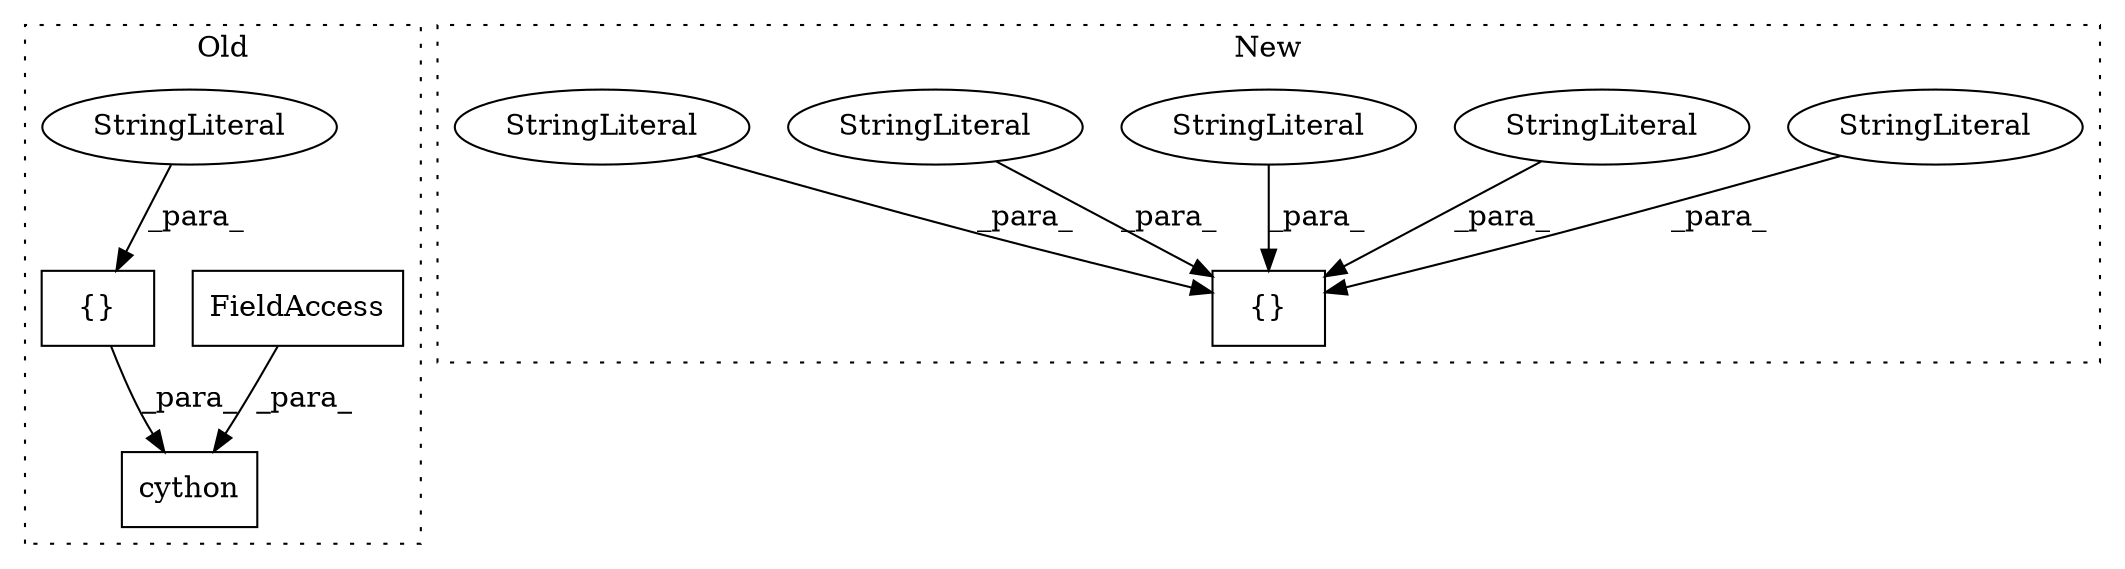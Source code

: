 digraph G {
subgraph cluster0 {
1 [label="cython" a="32" s="607,654" l="7,1" shape="box"];
3 [label="{}" a="4" s="626,643" l="1,1" shape="box"];
4 [label="FieldAccess" a="22" s="645" l="9" shape="box"];
5 [label="StringLiteral" a="45" s="627" l="16" shape="ellipse"];
label = "Old";
style="dotted";
}
subgraph cluster1 {
2 [label="{}" a="4" s="521,641" l="1,1" shape="box"];
6 [label="StringLiteral" a="45" s="583" l="14" shape="ellipse"];
7 [label="StringLiteral" a="45" s="598" l="23" shape="ellipse"];
8 [label="StringLiteral" a="45" s="538" l="16" shape="ellipse"];
9 [label="StringLiteral" a="45" s="622" l="19" shape="ellipse"];
10 [label="StringLiteral" a="45" s="522" l="15" shape="ellipse"];
label = "New";
style="dotted";
}
3 -> 1 [label="_para_"];
4 -> 1 [label="_para_"];
5 -> 3 [label="_para_"];
6 -> 2 [label="_para_"];
7 -> 2 [label="_para_"];
8 -> 2 [label="_para_"];
9 -> 2 [label="_para_"];
10 -> 2 [label="_para_"];
}